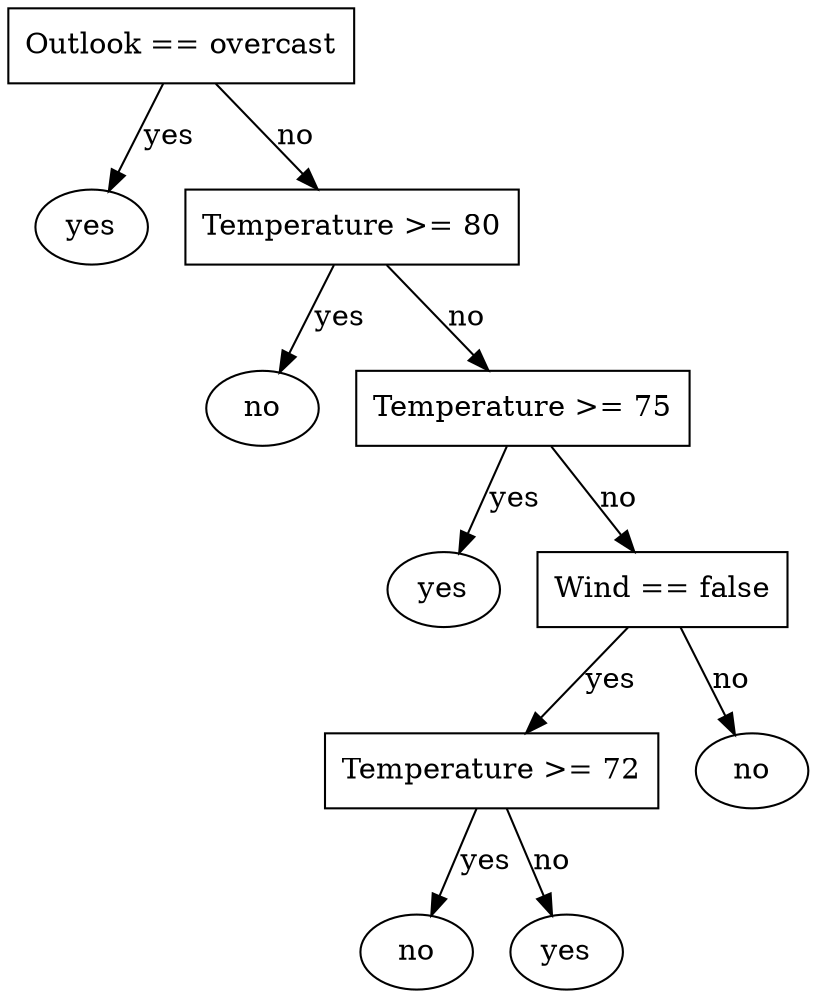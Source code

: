 digraph dtree {
  node [shape=box];
  n1 [label="Outlook == overcast"];
  n2 [label="yes", shape=oval];
  n3 [label="Temperature >= 80"];
  n4 [label="no", shape=oval];
  n5 [label="Temperature >= 75"];
  n6 [label="yes", shape=oval];
  n7 [label="Wind == false"];
  n8 [label="Temperature >= 72"];
  n9 [label="no", shape=oval];
  n10 [label="yes", shape=oval];
  n8 -> n9 [label="yes"];
  n8 -> n10 [label="no"];
  n11 [label="no", shape=oval];
  n7 -> n8 [label="yes"];
  n7 -> n11 [label="no"];
  n5 -> n6 [label="yes"];
  n5 -> n7 [label="no"];
  n3 -> n4 [label="yes"];
  n3 -> n5 [label="no"];
  n1 -> n2 [label="yes"];
  n1 -> n3 [label="no"];
}
